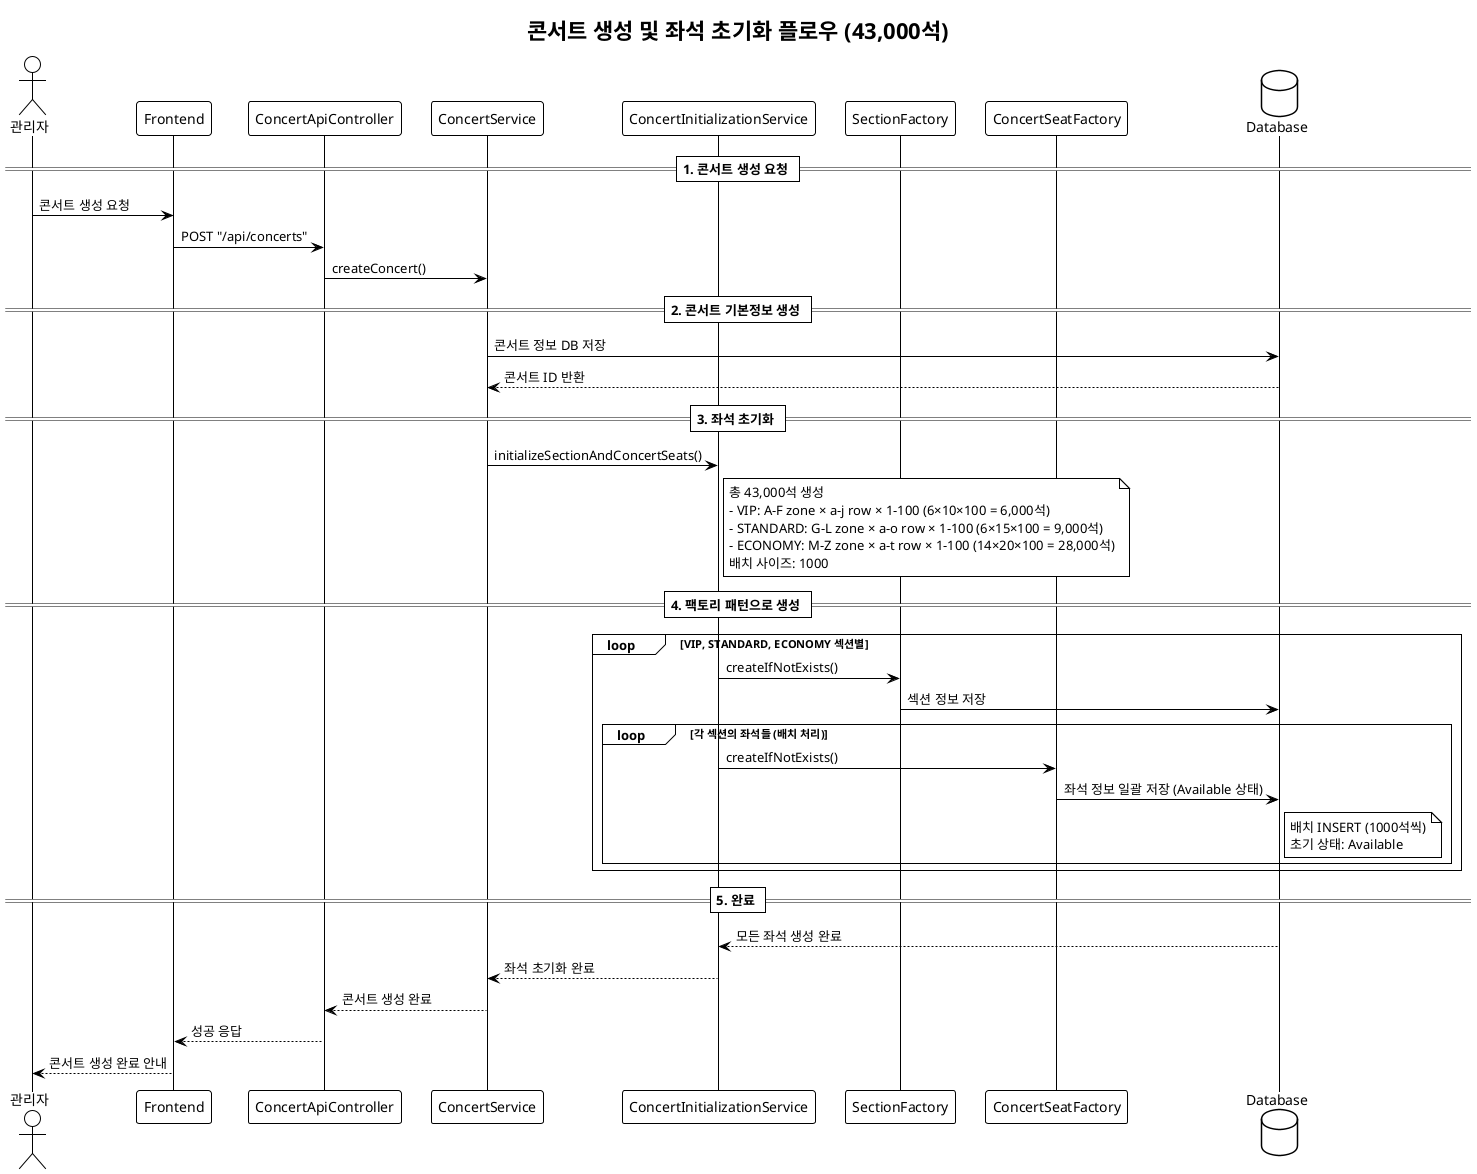 ㅎ햐@startuml 콘서트_생성_및_좌석_초기화_최종
!theme plain

actor 관리자 as Admin
participant Frontend
participant ConcertApiController as ConcertAPI
participant ConcertService
participant ConcertInitializationService as InitService
participant SectionFactory
participant ConcertSeatFactory as SeatFactory
database Database as DB

title 콘서트 생성 및 좌석 초기화 플로우 (43,000석)

== 1. 콘서트 생성 요청 ==
Admin -> Frontend: 콘서트 생성 요청
Frontend -> ConcertAPI: POST "/api/concerts"
ConcertAPI -> ConcertService: createConcert()

== 2. 콘서트 기본정보 생성 ==
ConcertService -> DB: 콘서트 정보 DB 저장
DB --> ConcertService: 콘서트 ID 반환

== 3. 좌석 초기화 ==
ConcertService -> InitService: initializeSectionAndConcertSeats()
note right of InitService
  총 43,000석 생성
  - VIP: A-F zone × a-j row × 1-100 (6×10×100 = 6,000석)
  - STANDARD: G-L zone × a-o row × 1-100 (6×15×100 = 9,000석)
  - ECONOMY: M-Z zone × a-t row × 1-100 (14×20×100 = 28,000석)
  배치 사이즈: 1000
end note

== 4. 팩토리 패턴으로 생성 ==
loop VIP, STANDARD, ECONOMY 섹션별
    InitService -> SectionFactory: createIfNotExists()
    SectionFactory -> DB: 섹션 정보 저장

    loop 각 섹션의 좌석들 (배치 처리)
        InitService -> SeatFactory: createIfNotExists()
        SeatFactory -> DB: 좌석 정보 일괄 저장 (Available 상태)
        note right of DB
          배치 INSERT (1000석씩)
          초기 상태: Available
        end note
    end
end

== 5. 완료 ==
DB --> InitService: 모든 좌석 생성 완료
InitService --> ConcertService: 좌석 초기화 완료
ConcertService --> ConcertAPI: 콘서트 생성 완료
ConcertAPI --> Frontend: 성공 응답
Frontend --> Admin: 콘서트 생성 완료 안내

@enduml
